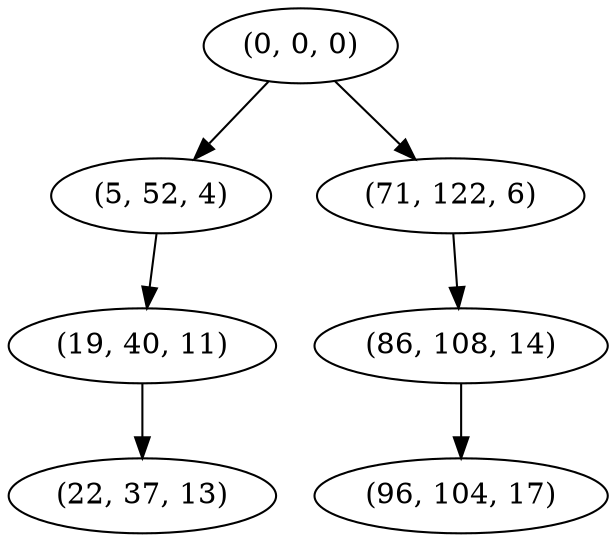 digraph tree {
    "(0, 0, 0)";
    "(5, 52, 4)";
    "(19, 40, 11)";
    "(22, 37, 13)";
    "(71, 122, 6)";
    "(86, 108, 14)";
    "(96, 104, 17)";
    "(0, 0, 0)" -> "(5, 52, 4)";
    "(0, 0, 0)" -> "(71, 122, 6)";
    "(5, 52, 4)" -> "(19, 40, 11)";
    "(19, 40, 11)" -> "(22, 37, 13)";
    "(71, 122, 6)" -> "(86, 108, 14)";
    "(86, 108, 14)" -> "(96, 104, 17)";
}
